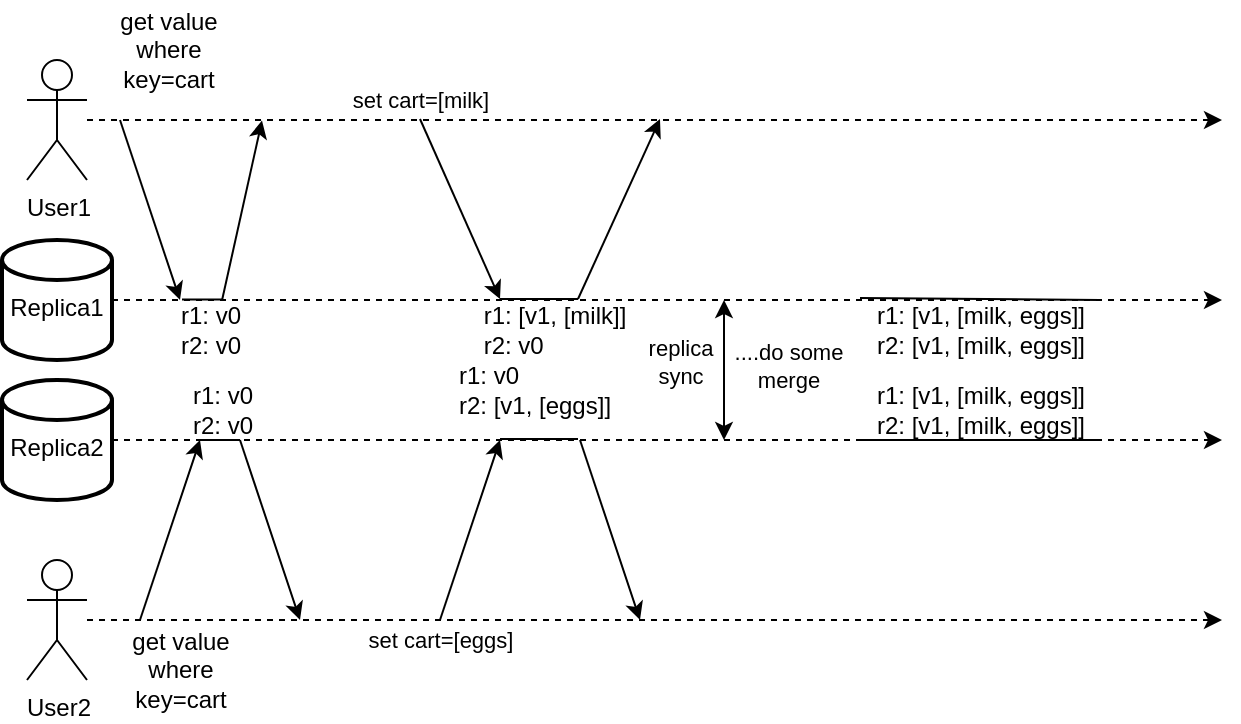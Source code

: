 <mxfile version="20.0.1" type="github"><diagram id="QgjdsrgUE2rLiytemq7n" name="Page-1"><mxGraphModel dx="3848" dy="813" grid="1" gridSize="10" guides="1" tooltips="1" connect="1" arrows="1" fold="1" page="1" pageScale="1" pageWidth="850" pageHeight="1100" math="0" shadow="0"><root><mxCell id="0"/><mxCell id="1" parent="0"/><mxCell id="xrx-6XC1l5b0vt7ri7Mh-3" style="edgeStyle=orthogonalEdgeStyle;rounded=0;orthogonalLoop=1;jettySize=auto;html=1;dashed=1;" parent="1" source="xrx-6XC1l5b0vt7ri7Mh-1" edge="1"><mxGeometry relative="1" as="geometry"><mxPoint x="-1919" y="120" as="targetPoint"/></mxGeometry></mxCell><mxCell id="xrx-6XC1l5b0vt7ri7Mh-10" value="set cart=[milk]" style="edgeLabel;html=1;align=center;verticalAlign=middle;resizable=0;points=[];" parent="xrx-6XC1l5b0vt7ri7Mh-3" connectable="0" vertex="1"><mxGeometry x="-0.836" y="4" relative="1" as="geometry"><mxPoint x="120" y="-6" as="offset"/></mxGeometry></mxCell><mxCell id="xrx-6XC1l5b0vt7ri7Mh-1" value="User1" style="shape=umlActor;verticalLabelPosition=bottom;verticalAlign=top;html=1;outlineConnect=0;" parent="1" vertex="1"><mxGeometry x="-2516.5" y="90" width="30" height="60" as="geometry"/></mxCell><mxCell id="xrx-6XC1l5b0vt7ri7Mh-7" style="edgeStyle=orthogonalEdgeStyle;rounded=0;orthogonalLoop=1;jettySize=auto;html=1;dashed=1;" parent="1" source="xrx-6XC1l5b0vt7ri7Mh-4" edge="1"><mxGeometry relative="1" as="geometry"><mxPoint x="-1919" y="210" as="targetPoint"/></mxGeometry></mxCell><mxCell id="xrx-6XC1l5b0vt7ri7Mh-4" value="Replica1" style="strokeWidth=2;html=1;shape=mxgraph.flowchart.database;whiteSpace=wrap;spacingTop=8;" parent="1" vertex="1"><mxGeometry x="-2529" y="180" width="55" height="60" as="geometry"/></mxCell><mxCell id="xrx-6XC1l5b0vt7ri7Mh-8" style="edgeStyle=orthogonalEdgeStyle;rounded=0;orthogonalLoop=1;jettySize=auto;html=1;dashed=1;" parent="1" source="xrx-6XC1l5b0vt7ri7Mh-5" edge="1"><mxGeometry relative="1" as="geometry"><mxPoint x="-1919" y="280" as="targetPoint"/></mxGeometry></mxCell><mxCell id="xrx-6XC1l5b0vt7ri7Mh-5" value="&lt;p style=&quot;line-height: 1.2;&quot;&gt;Replica2&lt;/p&gt;" style="strokeWidth=2;html=1;shape=mxgraph.flowchart.database;whiteSpace=wrap;spacingTop=8;" parent="1" vertex="1"><mxGeometry x="-2529" y="250" width="55" height="60" as="geometry"/></mxCell><mxCell id="xrx-6XC1l5b0vt7ri7Mh-11" value="" style="endArrow=classic;html=1;rounded=0;" parent="1" edge="1"><mxGeometry width="50" height="50" relative="1" as="geometry"><mxPoint x="-2320" y="119.5" as="sourcePoint"/><mxPoint x="-2280" y="209.5" as="targetPoint"/></mxGeometry></mxCell><mxCell id="xrx-6XC1l5b0vt7ri7Mh-14" value="" style="endArrow=classic;html=1;rounded=0;startArrow=classic;startFill=1;" parent="1" edge="1"><mxGeometry width="50" height="50" relative="1" as="geometry"><mxPoint x="-2168" y="210" as="sourcePoint"/><mxPoint x="-2168" y="280" as="targetPoint"/></mxGeometry></mxCell><mxCell id="b-8zLZydzfTKuxN5woJT-5" value="replica&lt;br&gt;sync" style="edgeLabel;html=1;align=center;verticalAlign=middle;resizable=0;points=[];" parent="xrx-6XC1l5b0vt7ri7Mh-14" connectable="0" vertex="1"><mxGeometry x="-0.202" y="1" relative="1" as="geometry"><mxPoint x="-23" y="3" as="offset"/></mxGeometry></mxCell><mxCell id="xrx-6XC1l5b0vt7ri7Mh-17" value="" style="endArrow=none;html=1;rounded=0;endFill=0;" parent="1" edge="1"><mxGeometry width="50" height="50" relative="1" as="geometry"><mxPoint x="-2280" y="209.5" as="sourcePoint"/><mxPoint x="-2241" y="209.5" as="targetPoint"/></mxGeometry></mxCell><mxCell id="b-8zLZydzfTKuxN5woJT-3" value="" style="endArrow=classic;html=1;rounded=0;" parent="1" edge="1"><mxGeometry width="50" height="50" relative="1" as="geometry"><mxPoint x="-2241" y="209.5" as="sourcePoint"/><mxPoint x="-2200" y="119.5" as="targetPoint"/></mxGeometry></mxCell><mxCell id="nLopHfRTD2Dx5EWVa3AB-1" style="edgeStyle=orthogonalEdgeStyle;rounded=0;orthogonalLoop=1;jettySize=auto;html=1;dashed=1;" parent="1" source="nLopHfRTD2Dx5EWVa3AB-3" edge="1"><mxGeometry relative="1" as="geometry"><mxPoint x="-1919" y="370" as="targetPoint"/></mxGeometry></mxCell><mxCell id="nLopHfRTD2Dx5EWVa3AB-3" value="User2" style="shape=umlActor;verticalLabelPosition=bottom;verticalAlign=top;html=1;outlineConnect=0;" parent="1" vertex="1"><mxGeometry x="-2516.5" y="340" width="30" height="60" as="geometry"/></mxCell><mxCell id="nLopHfRTD2Dx5EWVa3AB-4" value="" style="endArrow=classic;html=1;rounded=0;" parent="1" edge="1"><mxGeometry width="50" height="50" relative="1" as="geometry"><mxPoint x="-2310" y="370" as="sourcePoint"/><mxPoint x="-2280" y="280" as="targetPoint"/></mxGeometry></mxCell><mxCell id="fAfowlP4X9WY9PehRbuK-1" value="set cart=[eggs]" style="edgeLabel;html=1;align=center;verticalAlign=middle;resizable=0;points=[];" parent="1" connectable="0" vertex="1"><mxGeometry x="-2310" y="380" as="geometry"/></mxCell><mxCell id="fAfowlP4X9WY9PehRbuK-3" value="" style="endArrow=none;html=1;rounded=0;endFill=0;" parent="1" edge="1"><mxGeometry width="50" height="50" relative="1" as="geometry"><mxPoint x="-2280" y="279.5" as="sourcePoint"/><mxPoint x="-2241" y="279.5" as="targetPoint"/></mxGeometry></mxCell><mxCell id="fAfowlP4X9WY9PehRbuK-4" value="" style="endArrow=classic;html=1;rounded=0;" parent="1" edge="1"><mxGeometry width="50" height="50" relative="1" as="geometry"><mxPoint x="-2240" y="280" as="sourcePoint"/><mxPoint x="-2210" y="370" as="targetPoint"/></mxGeometry></mxCell><mxCell id="fAfowlP4X9WY9PehRbuK-6" value="" style="endArrow=classic;html=1;rounded=0;" parent="1" edge="1"><mxGeometry width="50" height="50" relative="1" as="geometry"><mxPoint x="-2460" y="370" as="sourcePoint"/><mxPoint x="-2430" y="280" as="targetPoint"/></mxGeometry></mxCell><mxCell id="fAfowlP4X9WY9PehRbuK-7" value="" style="endArrow=none;html=1;rounded=0;endFill=0;" parent="1" edge="1"><mxGeometry width="50" height="50" relative="1" as="geometry"><mxPoint x="-2430" y="280" as="sourcePoint"/><mxPoint x="-2410" y="280" as="targetPoint"/></mxGeometry></mxCell><mxCell id="fAfowlP4X9WY9PehRbuK-8" value="" style="endArrow=classic;html=1;rounded=0;" parent="1" edge="1"><mxGeometry width="50" height="50" relative="1" as="geometry"><mxPoint x="-2410" y="280" as="sourcePoint"/><mxPoint x="-2380" y="370" as="targetPoint"/></mxGeometry></mxCell><mxCell id="fAfowlP4X9WY9PehRbuK-9" value="get value&lt;br&gt;where&lt;br&gt;key=cart" style="text;html=1;align=center;verticalAlign=middle;resizable=0;points=[];autosize=1;strokeColor=none;fillColor=none;" parent="1" vertex="1"><mxGeometry x="-2470" y="370" width="60" height="50" as="geometry"/></mxCell><mxCell id="fAfowlP4X9WY9PehRbuK-10" value="&lt;div style=&quot;text-align: left;&quot;&gt;&lt;span style=&quot;background-color: initial;&quot;&gt;r1: v0&lt;/span&gt;&lt;/div&gt;&lt;div style=&quot;text-align: left;&quot;&gt;&lt;span style=&quot;background-color: initial;&quot;&gt;r2: v0&lt;/span&gt;&lt;/div&gt;" style="text;html=1;align=center;verticalAlign=middle;resizable=0;points=[];autosize=1;strokeColor=none;fillColor=none;" parent="1" vertex="1"><mxGeometry x="-2444" y="250" width="50" height="30" as="geometry"/></mxCell><mxCell id="fAfowlP4X9WY9PehRbuK-11" value="" style="endArrow=classic;html=1;rounded=0;" parent="1" edge="1"><mxGeometry width="50" height="50" relative="1" as="geometry"><mxPoint x="-2470" y="120" as="sourcePoint"/><mxPoint x="-2440" y="210" as="targetPoint"/></mxGeometry></mxCell><mxCell id="fAfowlP4X9WY9PehRbuK-12" value="" style="endArrow=none;html=1;rounded=0;endFill=0;" parent="1" edge="1"><mxGeometry width="50" height="50" relative="1" as="geometry"><mxPoint x="-2439" y="209.75" as="sourcePoint"/><mxPoint x="-2419" y="209.75" as="targetPoint"/></mxGeometry></mxCell><mxCell id="fAfowlP4X9WY9PehRbuK-13" value="" style="endArrow=classic;html=1;rounded=0;" parent="1" edge="1"><mxGeometry width="50" height="50" relative="1" as="geometry"><mxPoint x="-2419" y="210.25" as="sourcePoint"/><mxPoint x="-2399" y="120.25" as="targetPoint"/></mxGeometry></mxCell><mxCell id="fAfowlP4X9WY9PehRbuK-14" value="get value&lt;br&gt;where&lt;br&gt;key=cart" style="text;html=1;align=center;verticalAlign=middle;resizable=0;points=[];autosize=1;strokeColor=none;fillColor=none;" parent="1" vertex="1"><mxGeometry x="-2476.5" y="60" width="60" height="50" as="geometry"/></mxCell><mxCell id="fAfowlP4X9WY9PehRbuK-15" value="&lt;div style=&quot;text-align: left;&quot;&gt;&lt;span style=&quot;background-color: initial;&quot;&gt;r1: v0&lt;/span&gt;&lt;/div&gt;&lt;div style=&quot;text-align: left;&quot;&gt;&lt;span style=&quot;background-color: initial;&quot;&gt;r2: v0&lt;/span&gt;&lt;/div&gt;" style="text;html=1;align=center;verticalAlign=middle;resizable=0;points=[];autosize=1;strokeColor=none;fillColor=none;" parent="1" vertex="1"><mxGeometry x="-2450" y="210" width="50" height="30" as="geometry"/></mxCell><mxCell id="fAfowlP4X9WY9PehRbuK-17" value="&lt;div style=&quot;text-align: left;&quot;&gt;&lt;span style=&quot;background-color: initial;&quot;&gt;r1: v0&lt;/span&gt;&lt;/div&gt;&lt;div style=&quot;text-align: left;&quot;&gt;&lt;span style=&quot;background-color: initial;&quot;&gt;r2: [v1, [eggs]]&lt;/span&gt;&lt;/div&gt;" style="text;html=1;align=center;verticalAlign=middle;resizable=0;points=[];autosize=1;strokeColor=none;fillColor=none;" parent="1" vertex="1"><mxGeometry x="-2308" y="240" width="90" height="30" as="geometry"/></mxCell><mxCell id="fAfowlP4X9WY9PehRbuK-18" value="&lt;div style=&quot;text-align: left;&quot;&gt;&lt;span style=&quot;background-color: initial;&quot;&gt;r1: [v1, [milk]]&lt;/span&gt;&lt;/div&gt;&lt;div style=&quot;text-align: left;&quot;&gt;&lt;span style=&quot;background-color: initial;&quot;&gt;r2: v0&lt;/span&gt;&lt;/div&gt;" style="text;html=1;align=center;verticalAlign=middle;resizable=0;points=[];autosize=1;strokeColor=none;fillColor=none;" parent="1" vertex="1"><mxGeometry x="-2298" y="210" width="90" height="30" as="geometry"/></mxCell><mxCell id="fAfowlP4X9WY9PehRbuK-20" value="....do some&lt;br&gt;merge" style="edgeLabel;html=1;align=center;verticalAlign=middle;resizable=0;points=[];" parent="1" connectable="0" vertex="1"><mxGeometry x="-2170" y="240" as="geometry"><mxPoint x="34" y="3" as="offset"/></mxGeometry></mxCell><mxCell id="fAfowlP4X9WY9PehRbuK-21" value="" style="endArrow=none;html=1;rounded=0;endFill=0;" parent="1" edge="1"><mxGeometry width="50" height="50" relative="1" as="geometry"><mxPoint x="-2100" y="280" as="sourcePoint"/><mxPoint x="-1980" y="280" as="targetPoint"/></mxGeometry></mxCell><mxCell id="fAfowlP4X9WY9PehRbuK-22" value="" style="endArrow=none;html=1;rounded=0;endFill=0;" parent="1" edge="1"><mxGeometry width="50" height="50" relative="1" as="geometry"><mxPoint x="-2100" y="209" as="sourcePoint"/><mxPoint x="-1980" y="210" as="targetPoint"/></mxGeometry></mxCell><mxCell id="fAfowlP4X9WY9PehRbuK-23" value="&lt;div style=&quot;text-align: left;&quot;&gt;&lt;span style=&quot;background-color: initial;&quot;&gt;r1: [v1, [milk, eggs]]&lt;/span&gt;&lt;/div&gt;&lt;div style=&quot;text-align: left;&quot;&gt;&lt;span style=&quot;background-color: initial;&quot;&gt;r2: [v1, [milk, eggs]]&lt;/span&gt;&lt;/div&gt;" style="text;html=1;align=center;verticalAlign=middle;resizable=0;points=[];autosize=1;strokeColor=none;fillColor=none;" parent="1" vertex="1"><mxGeometry x="-2100" y="210" width="120" height="30" as="geometry"/></mxCell><mxCell id="fAfowlP4X9WY9PehRbuK-24" value="&lt;div style=&quot;text-align: left;&quot;&gt;&lt;span style=&quot;background-color: initial;&quot;&gt;r1: [v1, [milk, eggs]]&lt;/span&gt;&lt;/div&gt;&lt;div style=&quot;text-align: left;&quot;&gt;&lt;span style=&quot;background-color: initial;&quot;&gt;r2: [v1, [milk, eggs]]&lt;/span&gt;&lt;/div&gt;" style="text;html=1;align=center;verticalAlign=middle;resizable=0;points=[];autosize=1;strokeColor=none;fillColor=none;" parent="1" vertex="1"><mxGeometry x="-2100" y="250" width="120" height="30" as="geometry"/></mxCell></root></mxGraphModel></diagram></mxfile>